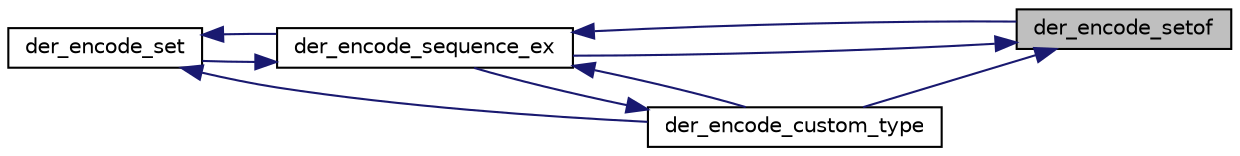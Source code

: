 digraph "der_encode_setof"
{
 // LATEX_PDF_SIZE
  edge [fontname="Helvetica",fontsize="10",labelfontname="Helvetica",labelfontsize="10"];
  node [fontname="Helvetica",fontsize="10",shape=record];
  rankdir="RL";
  Node60 [label="der_encode_setof",height=0.2,width=0.4,color="black", fillcolor="grey75", style="filled", fontcolor="black",tooltip="Encode a SETOF stucture."];
  Node60 -> Node61 [dir="back",color="midnightblue",fontsize="10",style="solid"];
  Node61 [label="der_encode_custom_type",height=0.2,width=0.4,color="black", fillcolor="white", style="filled",URL="$der__encode__custom__type_8c.html#a20c801e1d73f944c7f43acc2228211b2",tooltip="Encode a Custom Type."];
  Node61 -> Node62 [dir="back",color="midnightblue",fontsize="10",style="solid"];
  Node62 [label="der_encode_sequence_ex",height=0.2,width=0.4,color="black", fillcolor="white", style="filled",URL="$der__encode__sequence__ex_8c.html#af435bfc378dd9f42af2a211c0fe1aced",tooltip="Encode a SEQUENCE."];
  Node62 -> Node61 [dir="back",color="midnightblue",fontsize="10",style="solid"];
  Node62 -> Node63 [dir="back",color="midnightblue",fontsize="10",style="solid"];
  Node63 [label="der_encode_set",height=0.2,width=0.4,color="black", fillcolor="white", style="filled",URL="$der__encode__set_8c.html#a4aa04a42171146d2f510e41b84dd72f1",tooltip=" "];
  Node63 -> Node61 [dir="back",color="midnightblue",fontsize="10",style="solid"];
  Node63 -> Node62 [dir="back",color="midnightblue",fontsize="10",style="solid"];
  Node62 -> Node60 [dir="back",color="midnightblue",fontsize="10",style="solid"];
  Node60 -> Node62 [dir="back",color="midnightblue",fontsize="10",style="solid"];
}
